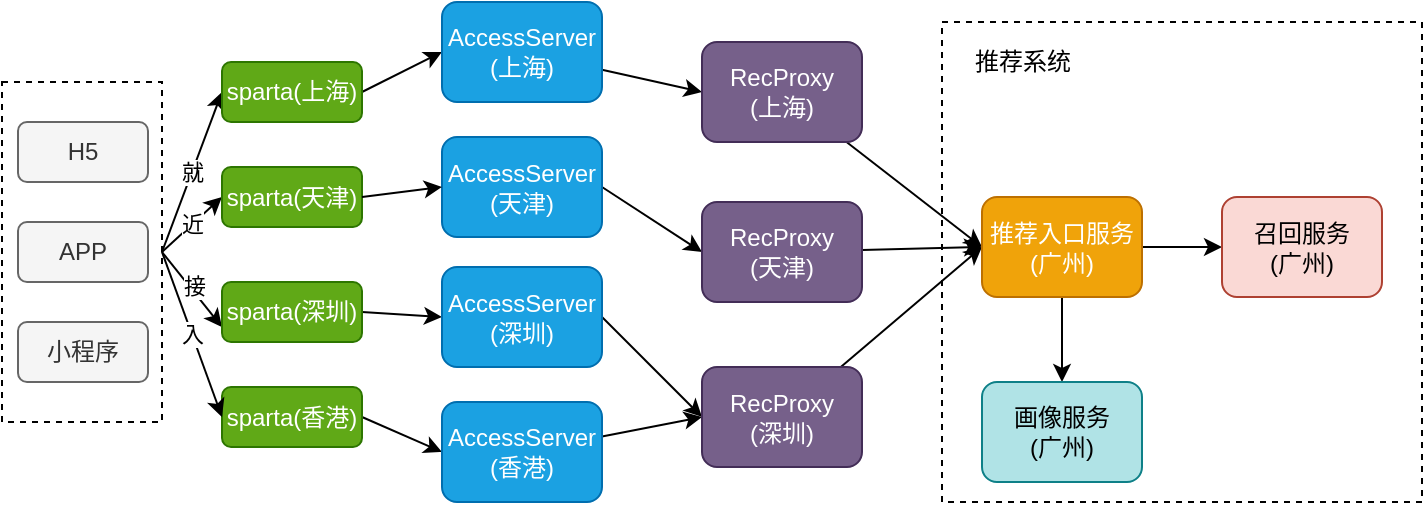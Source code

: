 <mxfile version="13.10.0" type="github">
  <diagram id="6I0OCvxSQrVGMHxT2VVA" name="Page-1">
    <mxGraphModel dx="946" dy="524" grid="1" gridSize="10" guides="1" tooltips="1" connect="1" arrows="1" fold="1" page="1" pageScale="1" pageWidth="850" pageHeight="1100" math="0" shadow="0">
      <root>
        <mxCell id="0" />
        <mxCell id="1" parent="0" />
        <mxCell id="Yvi_lJ4tg9lirpw7Dg8K-51" value="" style="rounded=0;whiteSpace=wrap;html=1;dashed=1;" vertex="1" parent="1">
          <mxGeometry x="560" y="180" width="240" height="240" as="geometry" />
        </mxCell>
        <mxCell id="Yvi_lJ4tg9lirpw7Dg8K-16" value="近" style="edgeStyle=none;rounded=0;orthogonalLoop=1;jettySize=auto;html=1;exitX=1;exitY=0.5;exitDx=0;exitDy=0;entryX=0;entryY=0.5;entryDx=0;entryDy=0;" edge="1" parent="1" source="Yvi_lJ4tg9lirpw7Dg8K-1" target="Yvi_lJ4tg9lirpw7Dg8K-11">
          <mxGeometry relative="1" as="geometry" />
        </mxCell>
        <mxCell id="Yvi_lJ4tg9lirpw7Dg8K-1" value="" style="rounded=0;whiteSpace=wrap;html=1;dashed=1;" vertex="1" parent="1">
          <mxGeometry x="90" y="210" width="80" height="170" as="geometry" />
        </mxCell>
        <mxCell id="Yvi_lJ4tg9lirpw7Dg8K-2" value="H5" style="rounded=1;whiteSpace=wrap;html=1;fillColor=#f5f5f5;strokeColor=#666666;fontColor=#333333;" vertex="1" parent="1">
          <mxGeometry x="98" y="230" width="65" height="30" as="geometry" />
        </mxCell>
        <mxCell id="Yvi_lJ4tg9lirpw7Dg8K-13" style="rounded=0;orthogonalLoop=1;jettySize=auto;html=1;entryX=0;entryY=0.75;entryDx=0;entryDy=0;exitX=1;exitY=0.5;exitDx=0;exitDy=0;" edge="1" parent="1" source="Yvi_lJ4tg9lirpw7Dg8K-1" target="Yvi_lJ4tg9lirpw7Dg8K-8">
          <mxGeometry relative="1" as="geometry">
            <mxPoint x="180" y="290" as="sourcePoint" />
          </mxGeometry>
        </mxCell>
        <mxCell id="Yvi_lJ4tg9lirpw7Dg8K-14" value="接" style="edgeLabel;html=1;align=center;verticalAlign=middle;resizable=0;points=[];" vertex="1" connectable="0" parent="Yvi_lJ4tg9lirpw7Dg8K-13">
          <mxGeometry x="-0.016" y="2" relative="1" as="geometry">
            <mxPoint as="offset" />
          </mxGeometry>
        </mxCell>
        <mxCell id="Yvi_lJ4tg9lirpw7Dg8K-15" value="就" style="edgeStyle=none;rounded=0;orthogonalLoop=1;jettySize=auto;html=1;entryX=0;entryY=0.5;entryDx=0;entryDy=0;" edge="1" parent="1" target="Yvi_lJ4tg9lirpw7Dg8K-10">
          <mxGeometry relative="1" as="geometry">
            <mxPoint x="170" y="295" as="sourcePoint" />
          </mxGeometry>
        </mxCell>
        <mxCell id="Yvi_lJ4tg9lirpw7Dg8K-5" value="APP" style="rounded=1;whiteSpace=wrap;html=1;fillColor=#f5f5f5;strokeColor=#666666;fontColor=#333333;" vertex="1" parent="1">
          <mxGeometry x="98" y="280" width="65" height="30" as="geometry" />
        </mxCell>
        <mxCell id="Yvi_lJ4tg9lirpw7Dg8K-6" value="小程序" style="rounded=1;whiteSpace=wrap;html=1;fillColor=#f5f5f5;strokeColor=#666666;fontColor=#333333;" vertex="1" parent="1">
          <mxGeometry x="98" y="330" width="65" height="30" as="geometry" />
        </mxCell>
        <mxCell id="Yvi_lJ4tg9lirpw7Dg8K-28" style="edgeStyle=none;rounded=0;orthogonalLoop=1;jettySize=auto;html=1;exitX=1;exitY=0.5;exitDx=0;exitDy=0;entryX=0;entryY=0.5;entryDx=0;entryDy=0;" edge="1" parent="1" source="Yvi_lJ4tg9lirpw7Dg8K-8" target="Yvi_lJ4tg9lirpw7Dg8K-23">
          <mxGeometry relative="1" as="geometry" />
        </mxCell>
        <mxCell id="Yvi_lJ4tg9lirpw7Dg8K-8" value="sparta(深圳)" style="rounded=1;whiteSpace=wrap;html=1;fillColor=#60a917;strokeColor=#2D7600;fontColor=#ffffff;" vertex="1" parent="1">
          <mxGeometry x="200" y="310" width="70" height="30" as="geometry" />
        </mxCell>
        <mxCell id="Yvi_lJ4tg9lirpw7Dg8K-29" value="" style="edgeStyle=none;rounded=0;orthogonalLoop=1;jettySize=auto;html=1;exitX=1;exitY=0.5;exitDx=0;exitDy=0;entryX=0;entryY=0.5;entryDx=0;entryDy=0;" edge="1" parent="1" source="Yvi_lJ4tg9lirpw7Dg8K-10" target="Yvi_lJ4tg9lirpw7Dg8K-24">
          <mxGeometry relative="1" as="geometry" />
        </mxCell>
        <mxCell id="Yvi_lJ4tg9lirpw7Dg8K-10" value="sparta(上海)" style="rounded=1;whiteSpace=wrap;html=1;fillColor=#60a917;strokeColor=#2D7600;fontColor=#ffffff;" vertex="1" parent="1">
          <mxGeometry x="200" y="200" width="70" height="30" as="geometry" />
        </mxCell>
        <mxCell id="Yvi_lJ4tg9lirpw7Dg8K-11" value="sparta(天津)" style="rounded=1;whiteSpace=wrap;html=1;fillColor=#60a917;strokeColor=#2D7600;fontColor=#ffffff;" vertex="1" parent="1">
          <mxGeometry x="200" y="252.5" width="70" height="30" as="geometry" />
        </mxCell>
        <mxCell id="Yvi_lJ4tg9lirpw7Dg8K-32" value="" style="edgeStyle=none;rounded=0;orthogonalLoop=1;jettySize=auto;html=1;exitX=1;exitY=0.5;exitDx=0;exitDy=0;entryX=0;entryY=0.5;entryDx=0;entryDy=0;" edge="1" parent="1" source="Yvi_lJ4tg9lirpw7Dg8K-12" target="Yvi_lJ4tg9lirpw7Dg8K-26">
          <mxGeometry relative="1" as="geometry" />
        </mxCell>
        <mxCell id="Yvi_lJ4tg9lirpw7Dg8K-12" value="sparta(香港)" style="rounded=1;whiteSpace=wrap;html=1;fillColor=#60a917;strokeColor=#2D7600;fontColor=#ffffff;" vertex="1" parent="1">
          <mxGeometry x="200" y="362.5" width="70" height="30" as="geometry" />
        </mxCell>
        <mxCell id="Yvi_lJ4tg9lirpw7Dg8K-17" value="入" style="edgeStyle=none;rounded=0;orthogonalLoop=1;jettySize=auto;html=1;exitX=1;exitY=0.5;exitDx=0;exitDy=0;entryX=0;entryY=0.5;entryDx=0;entryDy=0;" edge="1" parent="1" source="Yvi_lJ4tg9lirpw7Dg8K-1" target="Yvi_lJ4tg9lirpw7Dg8K-12">
          <mxGeometry relative="1" as="geometry">
            <mxPoint x="180" y="305" as="sourcePoint" />
            <mxPoint x="210" y="316.538" as="targetPoint" />
          </mxGeometry>
        </mxCell>
        <mxCell id="Yvi_lJ4tg9lirpw7Dg8K-40" style="edgeStyle=none;rounded=0;orthogonalLoop=1;jettySize=auto;html=1;exitX=1;exitY=0.5;exitDx=0;exitDy=0;entryX=0;entryY=0.5;entryDx=0;entryDy=0;" edge="1" parent="1" source="Yvi_lJ4tg9lirpw7Dg8K-23" target="Yvi_lJ4tg9lirpw7Dg8K-27">
          <mxGeometry relative="1" as="geometry" />
        </mxCell>
        <mxCell id="Yvi_lJ4tg9lirpw7Dg8K-23" value="AccessServer&lt;br&gt;(深圳)" style="rounded=1;whiteSpace=wrap;html=1;fillColor=#1ba1e2;strokeColor=#006EAF;fontColor=#ffffff;" vertex="1" parent="1">
          <mxGeometry x="310" y="302.5" width="80" height="50" as="geometry" />
        </mxCell>
        <mxCell id="Yvi_lJ4tg9lirpw7Dg8K-38" value="" style="edgeStyle=none;rounded=0;orthogonalLoop=1;jettySize=auto;html=1;entryX=0;entryY=0.5;entryDx=0;entryDy=0;" edge="1" parent="1" source="Yvi_lJ4tg9lirpw7Dg8K-24" target="Yvi_lJ4tg9lirpw7Dg8K-34">
          <mxGeometry relative="1" as="geometry" />
        </mxCell>
        <mxCell id="Yvi_lJ4tg9lirpw7Dg8K-24" value="AccessServer&lt;br&gt;(上海)" style="rounded=1;whiteSpace=wrap;html=1;fillColor=#1ba1e2;strokeColor=#006EAF;fontColor=#ffffff;" vertex="1" parent="1">
          <mxGeometry x="310" y="170" width="80" height="50" as="geometry" />
        </mxCell>
        <mxCell id="Yvi_lJ4tg9lirpw7Dg8K-39" value="" style="edgeStyle=none;rounded=0;orthogonalLoop=1;jettySize=auto;html=1;exitX=1;exitY=0.5;exitDx=0;exitDy=0;entryX=0;entryY=0.5;entryDx=0;entryDy=0;" edge="1" parent="1" source="Yvi_lJ4tg9lirpw7Dg8K-25" target="Yvi_lJ4tg9lirpw7Dg8K-35">
          <mxGeometry relative="1" as="geometry">
            <mxPoint x="430" y="295" as="targetPoint" />
          </mxGeometry>
        </mxCell>
        <mxCell id="Yvi_lJ4tg9lirpw7Dg8K-25" value="AccessServer&lt;br&gt;(天津)" style="rounded=1;whiteSpace=wrap;html=1;fillColor=#1ba1e2;strokeColor=#006EAF;fontColor=#ffffff;" vertex="1" parent="1">
          <mxGeometry x="310" y="237.5" width="80" height="50" as="geometry" />
        </mxCell>
        <mxCell id="Yvi_lJ4tg9lirpw7Dg8K-41" value="" style="edgeStyle=none;rounded=0;orthogonalLoop=1;jettySize=auto;html=1;entryX=0;entryY=0.5;entryDx=0;entryDy=0;" edge="1" parent="1" source="Yvi_lJ4tg9lirpw7Dg8K-26" target="Yvi_lJ4tg9lirpw7Dg8K-27">
          <mxGeometry relative="1" as="geometry" />
        </mxCell>
        <mxCell id="Yvi_lJ4tg9lirpw7Dg8K-26" value="AccessServer&lt;br&gt;(香港)" style="rounded=1;whiteSpace=wrap;html=1;fillColor=#1ba1e2;strokeColor=#006EAF;fontColor=#ffffff;" vertex="1" parent="1">
          <mxGeometry x="310" y="370" width="80" height="50" as="geometry" />
        </mxCell>
        <mxCell id="Yvi_lJ4tg9lirpw7Dg8K-55" value="" style="edgeStyle=none;rounded=0;orthogonalLoop=1;jettySize=auto;html=1;entryX=0;entryY=0.5;entryDx=0;entryDy=0;" edge="1" parent="1" source="Yvi_lJ4tg9lirpw7Dg8K-27" target="Yvi_lJ4tg9lirpw7Dg8K-45">
          <mxGeometry relative="1" as="geometry" />
        </mxCell>
        <mxCell id="Yvi_lJ4tg9lirpw7Dg8K-27" value="RecProxy&lt;br&gt;(深圳)" style="rounded=1;whiteSpace=wrap;html=1;fillColor=#76608a;strokeColor=#432D57;fontColor=#ffffff;" vertex="1" parent="1">
          <mxGeometry x="440" y="352.5" width="80" height="50" as="geometry" />
        </mxCell>
        <mxCell id="Yvi_lJ4tg9lirpw7Dg8K-30" value="" style="edgeStyle=none;rounded=0;orthogonalLoop=1;jettySize=auto;html=1;exitX=1;exitY=0.5;exitDx=0;exitDy=0;entryX=0;entryY=0.5;entryDx=0;entryDy=0;" edge="1" parent="1" source="Yvi_lJ4tg9lirpw7Dg8K-11" target="Yvi_lJ4tg9lirpw7Dg8K-25">
          <mxGeometry relative="1" as="geometry">
            <mxPoint x="280" y="280" as="sourcePoint" />
            <mxPoint x="320" y="280" as="targetPoint" />
          </mxGeometry>
        </mxCell>
        <mxCell id="Yvi_lJ4tg9lirpw7Dg8K-54" value="" style="edgeStyle=none;rounded=0;orthogonalLoop=1;jettySize=auto;html=1;entryX=0;entryY=0.5;entryDx=0;entryDy=0;" edge="1" parent="1" source="Yvi_lJ4tg9lirpw7Dg8K-34" target="Yvi_lJ4tg9lirpw7Dg8K-45">
          <mxGeometry relative="1" as="geometry" />
        </mxCell>
        <mxCell id="Yvi_lJ4tg9lirpw7Dg8K-34" value="RecProxy&lt;br&gt;(上海)" style="rounded=1;whiteSpace=wrap;html=1;fillColor=#76608a;strokeColor=#432D57;fontColor=#ffffff;" vertex="1" parent="1">
          <mxGeometry x="440" y="190" width="80" height="50" as="geometry" />
        </mxCell>
        <mxCell id="Yvi_lJ4tg9lirpw7Dg8K-43" style="edgeStyle=none;rounded=0;orthogonalLoop=1;jettySize=auto;html=1;" edge="1" parent="1" source="Yvi_lJ4tg9lirpw7Dg8K-35">
          <mxGeometry relative="1" as="geometry">
            <mxPoint x="440" y="300" as="targetPoint" />
          </mxGeometry>
        </mxCell>
        <mxCell id="Yvi_lJ4tg9lirpw7Dg8K-53" value="" style="edgeStyle=none;rounded=0;orthogonalLoop=1;jettySize=auto;html=1;entryX=0;entryY=0.5;entryDx=0;entryDy=0;" edge="1" parent="1" source="Yvi_lJ4tg9lirpw7Dg8K-35" target="Yvi_lJ4tg9lirpw7Dg8K-45">
          <mxGeometry relative="1" as="geometry" />
        </mxCell>
        <mxCell id="Yvi_lJ4tg9lirpw7Dg8K-35" value="RecProxy&lt;br&gt;(天津)" style="rounded=1;whiteSpace=wrap;html=1;fillColor=#76608a;strokeColor=#432D57;fontColor=#ffffff;" vertex="1" parent="1">
          <mxGeometry x="440" y="270" width="80" height="50" as="geometry" />
        </mxCell>
        <mxCell id="Yvi_lJ4tg9lirpw7Dg8K-42" style="edgeStyle=none;rounded=0;orthogonalLoop=1;jettySize=auto;html=1;entryX=0;entryY=0.5;entryDx=0;entryDy=0;" edge="1" parent="1" source="Yvi_lJ4tg9lirpw7Dg8K-35" target="Yvi_lJ4tg9lirpw7Dg8K-35">
          <mxGeometry relative="1" as="geometry" />
        </mxCell>
        <mxCell id="Yvi_lJ4tg9lirpw7Dg8K-52" style="edgeStyle=none;rounded=0;orthogonalLoop=1;jettySize=auto;html=1;exitX=1;exitY=0.5;exitDx=0;exitDy=0;entryX=0;entryY=0.5;entryDx=0;entryDy=0;" edge="1" parent="1" source="Yvi_lJ4tg9lirpw7Dg8K-45" target="Yvi_lJ4tg9lirpw7Dg8K-46">
          <mxGeometry relative="1" as="geometry" />
        </mxCell>
        <mxCell id="Yvi_lJ4tg9lirpw7Dg8K-61" value="" style="edgeStyle=none;rounded=0;orthogonalLoop=1;jettySize=auto;html=1;" edge="1" parent="1" source="Yvi_lJ4tg9lirpw7Dg8K-45" target="Yvi_lJ4tg9lirpw7Dg8K-59">
          <mxGeometry relative="1" as="geometry" />
        </mxCell>
        <mxCell id="Yvi_lJ4tg9lirpw7Dg8K-45" value="推荐入口服务&lt;br&gt;(广州)" style="rounded=1;whiteSpace=wrap;html=1;fillColor=#f0a30a;strokeColor=#BD7000;fontColor=#ffffff;" vertex="1" parent="1">
          <mxGeometry x="580" y="267.5" width="80" height="50" as="geometry" />
        </mxCell>
        <mxCell id="Yvi_lJ4tg9lirpw7Dg8K-46" value="召回服务&lt;br&gt;(广州)" style="rounded=1;whiteSpace=wrap;html=1;fillColor=#fad9d5;strokeColor=#ae4132;" vertex="1" parent="1">
          <mxGeometry x="700" y="267.5" width="80" height="50" as="geometry" />
        </mxCell>
        <mxCell id="Yvi_lJ4tg9lirpw7Dg8K-58" value="推荐系统" style="text;html=1;align=center;verticalAlign=middle;resizable=0;points=[];autosize=1;" vertex="1" parent="1">
          <mxGeometry x="570" y="190" width="60" height="20" as="geometry" />
        </mxCell>
        <mxCell id="Yvi_lJ4tg9lirpw7Dg8K-59" value="画像服务&lt;br&gt;(广州)" style="rounded=1;whiteSpace=wrap;html=1;fillColor=#b0e3e6;strokeColor=#0e8088;" vertex="1" parent="1">
          <mxGeometry x="580" y="360" width="80" height="50" as="geometry" />
        </mxCell>
      </root>
    </mxGraphModel>
  </diagram>
</mxfile>
